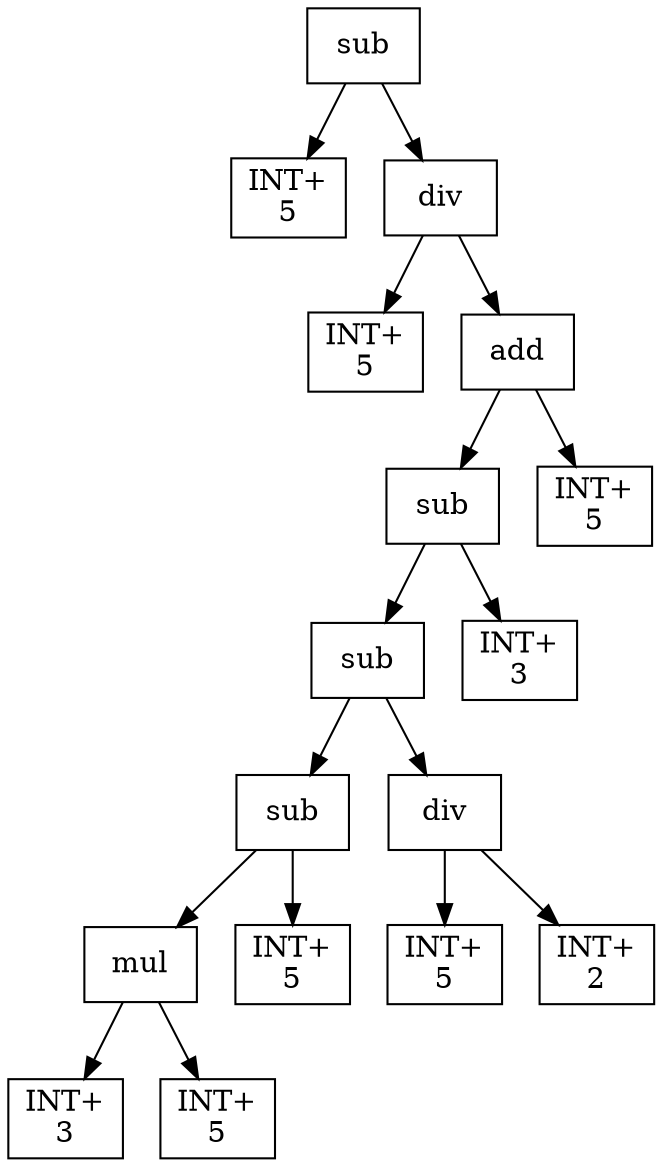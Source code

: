 digraph expr {
  node [shape=box];
  n1 [label="sub"];
  n2 [label="INT+\n5"];
  n3 [label="div"];
  n4 [label="INT+\n5"];
  n5 [label="add"];
  n6 [label="sub"];
  n7 [label="sub"];
  n8 [label="sub"];
  n9 [label="mul"];
  n10 [label="INT+\n3"];
  n11 [label="INT+\n5"];
  n9 -> n10;
  n9 -> n11;
  n12 [label="INT+\n5"];
  n8 -> n9;
  n8 -> n12;
  n13 [label="div"];
  n14 [label="INT+\n5"];
  n15 [label="INT+\n2"];
  n13 -> n14;
  n13 -> n15;
  n7 -> n8;
  n7 -> n13;
  n16 [label="INT+\n3"];
  n6 -> n7;
  n6 -> n16;
  n17 [label="INT+\n5"];
  n5 -> n6;
  n5 -> n17;
  n3 -> n4;
  n3 -> n5;
  n1 -> n2;
  n1 -> n3;
}